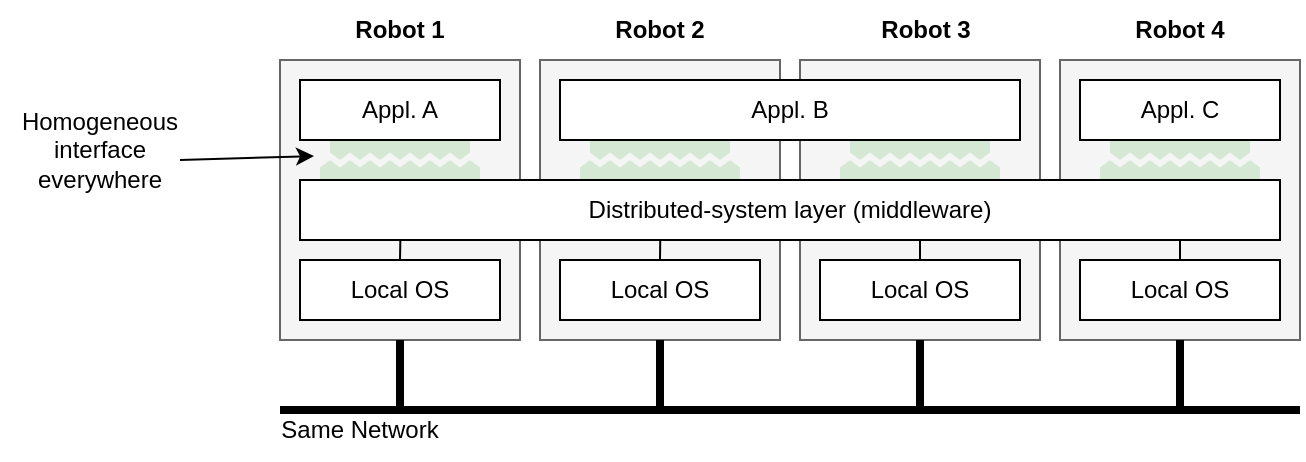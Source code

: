 <mxfile version="23.0.2" type="device">
  <diagram name="Page-1" id="V8XORH4J7gmvbQ9ELxqg">
    <mxGraphModel dx="1455" dy="979" grid="1" gridSize="10" guides="1" tooltips="1" connect="1" arrows="1" fold="1" page="1" pageScale="1" pageWidth="850" pageHeight="1100" math="0" shadow="0">
      <root>
        <mxCell id="0" />
        <mxCell id="1" parent="0" />
        <mxCell id="awQb5584e2MC6Suryxw2-7" value="" style="rounded=0;whiteSpace=wrap;html=1;fillColor=#f5f5f5;fontColor=#333333;strokeColor=#666666;" vertex="1" parent="1">
          <mxGeometry x="210" y="90" width="120" height="140" as="geometry" />
        </mxCell>
        <mxCell id="awQb5584e2MC6Suryxw2-101" style="edgeStyle=orthogonalEdgeStyle;rounded=0;orthogonalLoop=1;jettySize=auto;html=1;exitX=0.5;exitY=0;exitDx=0;exitDy=0;endArrow=none;endFill=0;" edge="1" parent="1" source="awQb5584e2MC6Suryxw2-2">
          <mxGeometry relative="1" as="geometry">
            <mxPoint x="270.174" y="179.936" as="targetPoint" />
          </mxGeometry>
        </mxCell>
        <mxCell id="awQb5584e2MC6Suryxw2-2" value="Local OS" style="rounded=0;whiteSpace=wrap;html=1;" vertex="1" parent="1">
          <mxGeometry x="220" y="190" width="100" height="30" as="geometry" />
        </mxCell>
        <mxCell id="awQb5584e2MC6Suryxw2-3" value="Local OS" style="rounded=0;whiteSpace=wrap;html=1;" vertex="1" parent="1">
          <mxGeometry x="350" y="190" width="100" height="30" as="geometry" />
        </mxCell>
        <mxCell id="awQb5584e2MC6Suryxw2-17" value="" style="group" vertex="1" connectable="0" parent="1">
          <mxGeometry x="230" y="140" width="80" height="10" as="geometry" />
        </mxCell>
        <mxCell id="awQb5584e2MC6Suryxw2-9" value="" style="shape=offPageConnector;whiteSpace=wrap;html=1;rotation=-180;fillColor=#d5e8d4;strokeColor=none;" vertex="1" parent="awQb5584e2MC6Suryxw2-17">
          <mxGeometry width="10" height="10" as="geometry" />
        </mxCell>
        <mxCell id="awQb5584e2MC6Suryxw2-10" value="" style="shape=offPageConnector;whiteSpace=wrap;html=1;rotation=-180;fillColor=#d5e8d4;strokeColor=none;" vertex="1" parent="awQb5584e2MC6Suryxw2-17">
          <mxGeometry x="10" width="10" height="10" as="geometry" />
        </mxCell>
        <mxCell id="awQb5584e2MC6Suryxw2-11" value="" style="shape=offPageConnector;whiteSpace=wrap;html=1;rotation=-180;fillColor=#d5e8d4;strokeColor=none;" vertex="1" parent="awQb5584e2MC6Suryxw2-17">
          <mxGeometry x="20" width="10" height="10" as="geometry" />
        </mxCell>
        <mxCell id="awQb5584e2MC6Suryxw2-12" value="" style="shape=offPageConnector;whiteSpace=wrap;html=1;rotation=-180;fillColor=#d5e8d4;strokeColor=none;" vertex="1" parent="awQb5584e2MC6Suryxw2-17">
          <mxGeometry x="30" width="10" height="10" as="geometry" />
        </mxCell>
        <mxCell id="awQb5584e2MC6Suryxw2-13" value="" style="shape=offPageConnector;whiteSpace=wrap;html=1;rotation=-180;fillColor=#d5e8d4;strokeColor=none;" vertex="1" parent="awQb5584e2MC6Suryxw2-17">
          <mxGeometry x="40" width="10" height="10" as="geometry" />
        </mxCell>
        <mxCell id="awQb5584e2MC6Suryxw2-14" value="" style="shape=offPageConnector;whiteSpace=wrap;html=1;rotation=-180;fillColor=#d5e8d4;strokeColor=none;" vertex="1" parent="awQb5584e2MC6Suryxw2-17">
          <mxGeometry x="50" width="10" height="10" as="geometry" />
        </mxCell>
        <mxCell id="awQb5584e2MC6Suryxw2-15" value="" style="shape=offPageConnector;whiteSpace=wrap;html=1;rotation=-180;fillColor=#d5e8d4;strokeColor=none;" vertex="1" parent="awQb5584e2MC6Suryxw2-17">
          <mxGeometry x="60" width="10" height="10" as="geometry" />
        </mxCell>
        <mxCell id="awQb5584e2MC6Suryxw2-16" value="" style="shape=offPageConnector;whiteSpace=wrap;html=1;rotation=-180;fillColor=#d5e8d4;strokeColor=none;" vertex="1" parent="awQb5584e2MC6Suryxw2-17">
          <mxGeometry x="70" width="10" height="10" as="geometry" />
        </mxCell>
        <mxCell id="awQb5584e2MC6Suryxw2-27" value="" style="group" vertex="1" connectable="0" parent="1">
          <mxGeometry x="235" y="130" width="70" height="10" as="geometry" />
        </mxCell>
        <mxCell id="awQb5584e2MC6Suryxw2-20" value="" style="shape=offPageConnector;whiteSpace=wrap;html=1;rotation=-360;fillColor=#d5e8d4;strokeColor=none;" vertex="1" parent="awQb5584e2MC6Suryxw2-27">
          <mxGeometry x="60" width="10" height="10" as="geometry" />
        </mxCell>
        <mxCell id="awQb5584e2MC6Suryxw2-21" value="" style="shape=offPageConnector;whiteSpace=wrap;html=1;rotation=-360;fillColor=#d5e8d4;strokeColor=none;" vertex="1" parent="awQb5584e2MC6Suryxw2-27">
          <mxGeometry x="50" width="10" height="10" as="geometry" />
        </mxCell>
        <mxCell id="awQb5584e2MC6Suryxw2-22" value="" style="shape=offPageConnector;whiteSpace=wrap;html=1;rotation=-360;fillColor=#d5e8d4;strokeColor=none;" vertex="1" parent="awQb5584e2MC6Suryxw2-27">
          <mxGeometry x="40" width="10" height="10" as="geometry" />
        </mxCell>
        <mxCell id="awQb5584e2MC6Suryxw2-23" value="" style="shape=offPageConnector;whiteSpace=wrap;html=1;rotation=-360;fillColor=#d5e8d4;strokeColor=none;" vertex="1" parent="awQb5584e2MC6Suryxw2-27">
          <mxGeometry x="30" width="10" height="10" as="geometry" />
        </mxCell>
        <mxCell id="awQb5584e2MC6Suryxw2-24" value="" style="shape=offPageConnector;whiteSpace=wrap;html=1;rotation=-360;fillColor=#d5e8d4;strokeColor=none;" vertex="1" parent="awQb5584e2MC6Suryxw2-27">
          <mxGeometry x="20" width="10" height="10" as="geometry" />
        </mxCell>
        <mxCell id="awQb5584e2MC6Suryxw2-25" value="" style="shape=offPageConnector;whiteSpace=wrap;html=1;rotation=-360;fillColor=#d5e8d4;strokeColor=none;" vertex="1" parent="awQb5584e2MC6Suryxw2-27">
          <mxGeometry x="10" width="10" height="10" as="geometry" />
        </mxCell>
        <mxCell id="awQb5584e2MC6Suryxw2-26" value="" style="shape=offPageConnector;whiteSpace=wrap;html=1;rotation=-360;fillColor=#d5e8d4;strokeColor=none;" vertex="1" parent="awQb5584e2MC6Suryxw2-27">
          <mxGeometry width="10" height="10" as="geometry" />
        </mxCell>
        <mxCell id="awQb5584e2MC6Suryxw2-5" value="Appl. A" style="rounded=0;whiteSpace=wrap;html=1;" vertex="1" parent="1">
          <mxGeometry x="220" y="100" width="100" height="30" as="geometry" />
        </mxCell>
        <mxCell id="awQb5584e2MC6Suryxw2-28" value="" style="rounded=0;whiteSpace=wrap;html=1;fillColor=#f5f5f5;fontColor=#333333;strokeColor=#666666;" vertex="1" parent="1">
          <mxGeometry x="340" y="90" width="120" height="140" as="geometry" />
        </mxCell>
        <mxCell id="awQb5584e2MC6Suryxw2-102" style="edgeStyle=orthogonalEdgeStyle;rounded=0;orthogonalLoop=1;jettySize=auto;html=1;exitX=0.5;exitY=0;exitDx=0;exitDy=0;endArrow=none;endFill=0;" edge="1" parent="1" source="awQb5584e2MC6Suryxw2-29">
          <mxGeometry relative="1" as="geometry">
            <mxPoint x="400.114" y="179.693" as="targetPoint" />
          </mxGeometry>
        </mxCell>
        <mxCell id="awQb5584e2MC6Suryxw2-29" value="Local OS" style="rounded=0;whiteSpace=wrap;html=1;" vertex="1" parent="1">
          <mxGeometry x="350" y="190" width="100" height="30" as="geometry" />
        </mxCell>
        <mxCell id="awQb5584e2MC6Suryxw2-30" value="" style="group" vertex="1" connectable="0" parent="1">
          <mxGeometry x="360" y="140" width="80" height="10" as="geometry" />
        </mxCell>
        <mxCell id="awQb5584e2MC6Suryxw2-31" value="" style="shape=offPageConnector;whiteSpace=wrap;html=1;rotation=-180;fillColor=#d5e8d4;strokeColor=none;" vertex="1" parent="awQb5584e2MC6Suryxw2-30">
          <mxGeometry width="10" height="10" as="geometry" />
        </mxCell>
        <mxCell id="awQb5584e2MC6Suryxw2-32" value="" style="shape=offPageConnector;whiteSpace=wrap;html=1;rotation=-180;fillColor=#d5e8d4;strokeColor=none;" vertex="1" parent="awQb5584e2MC6Suryxw2-30">
          <mxGeometry x="10" width="10" height="10" as="geometry" />
        </mxCell>
        <mxCell id="awQb5584e2MC6Suryxw2-33" value="" style="shape=offPageConnector;whiteSpace=wrap;html=1;rotation=-180;fillColor=#d5e8d4;strokeColor=none;" vertex="1" parent="awQb5584e2MC6Suryxw2-30">
          <mxGeometry x="20" width="10" height="10" as="geometry" />
        </mxCell>
        <mxCell id="awQb5584e2MC6Suryxw2-34" value="" style="shape=offPageConnector;whiteSpace=wrap;html=1;rotation=-180;fillColor=#d5e8d4;strokeColor=none;" vertex="1" parent="awQb5584e2MC6Suryxw2-30">
          <mxGeometry x="30" width="10" height="10" as="geometry" />
        </mxCell>
        <mxCell id="awQb5584e2MC6Suryxw2-35" value="" style="shape=offPageConnector;whiteSpace=wrap;html=1;rotation=-180;fillColor=#d5e8d4;strokeColor=none;" vertex="1" parent="awQb5584e2MC6Suryxw2-30">
          <mxGeometry x="40" width="10" height="10" as="geometry" />
        </mxCell>
        <mxCell id="awQb5584e2MC6Suryxw2-36" value="" style="shape=offPageConnector;whiteSpace=wrap;html=1;rotation=-180;fillColor=#d5e8d4;strokeColor=none;" vertex="1" parent="awQb5584e2MC6Suryxw2-30">
          <mxGeometry x="50" width="10" height="10" as="geometry" />
        </mxCell>
        <mxCell id="awQb5584e2MC6Suryxw2-37" value="" style="shape=offPageConnector;whiteSpace=wrap;html=1;rotation=-180;fillColor=#d5e8d4;strokeColor=none;" vertex="1" parent="awQb5584e2MC6Suryxw2-30">
          <mxGeometry x="60" width="10" height="10" as="geometry" />
        </mxCell>
        <mxCell id="awQb5584e2MC6Suryxw2-38" value="" style="shape=offPageConnector;whiteSpace=wrap;html=1;rotation=-180;fillColor=#d5e8d4;strokeColor=none;" vertex="1" parent="awQb5584e2MC6Suryxw2-30">
          <mxGeometry x="70" width="10" height="10" as="geometry" />
        </mxCell>
        <mxCell id="awQb5584e2MC6Suryxw2-39" value="" style="group" vertex="1" connectable="0" parent="1">
          <mxGeometry x="365" y="130" width="70" height="10" as="geometry" />
        </mxCell>
        <mxCell id="awQb5584e2MC6Suryxw2-40" value="" style="shape=offPageConnector;whiteSpace=wrap;html=1;rotation=-360;fillColor=#d5e8d4;strokeColor=none;" vertex="1" parent="awQb5584e2MC6Suryxw2-39">
          <mxGeometry x="60" width="10" height="10" as="geometry" />
        </mxCell>
        <mxCell id="awQb5584e2MC6Suryxw2-41" value="" style="shape=offPageConnector;whiteSpace=wrap;html=1;rotation=-360;fillColor=#d5e8d4;strokeColor=none;" vertex="1" parent="awQb5584e2MC6Suryxw2-39">
          <mxGeometry x="50" width="10" height="10" as="geometry" />
        </mxCell>
        <mxCell id="awQb5584e2MC6Suryxw2-42" value="" style="shape=offPageConnector;whiteSpace=wrap;html=1;rotation=-360;fillColor=#d5e8d4;strokeColor=none;" vertex="1" parent="awQb5584e2MC6Suryxw2-39">
          <mxGeometry x="40" width="10" height="10" as="geometry" />
        </mxCell>
        <mxCell id="awQb5584e2MC6Suryxw2-43" value="" style="shape=offPageConnector;whiteSpace=wrap;html=1;rotation=-360;fillColor=#d5e8d4;strokeColor=none;" vertex="1" parent="awQb5584e2MC6Suryxw2-39">
          <mxGeometry x="30" width="10" height="10" as="geometry" />
        </mxCell>
        <mxCell id="awQb5584e2MC6Suryxw2-44" value="" style="shape=offPageConnector;whiteSpace=wrap;html=1;rotation=-360;fillColor=#d5e8d4;strokeColor=none;" vertex="1" parent="awQb5584e2MC6Suryxw2-39">
          <mxGeometry x="20" width="10" height="10" as="geometry" />
        </mxCell>
        <mxCell id="awQb5584e2MC6Suryxw2-45" value="" style="shape=offPageConnector;whiteSpace=wrap;html=1;rotation=-360;fillColor=#d5e8d4;strokeColor=none;" vertex="1" parent="awQb5584e2MC6Suryxw2-39">
          <mxGeometry x="10" width="10" height="10" as="geometry" />
        </mxCell>
        <mxCell id="awQb5584e2MC6Suryxw2-46" value="" style="shape=offPageConnector;whiteSpace=wrap;html=1;rotation=-360;fillColor=#d5e8d4;strokeColor=none;" vertex="1" parent="awQb5584e2MC6Suryxw2-39">
          <mxGeometry width="10" height="10" as="geometry" />
        </mxCell>
        <mxCell id="awQb5584e2MC6Suryxw2-48" value="" style="rounded=0;whiteSpace=wrap;html=1;fillColor=#f5f5f5;fontColor=#333333;strokeColor=#666666;" vertex="1" parent="1">
          <mxGeometry x="470" y="90" width="120" height="140" as="geometry" />
        </mxCell>
        <mxCell id="awQb5584e2MC6Suryxw2-103" style="rounded=0;orthogonalLoop=1;jettySize=auto;html=1;exitX=0.5;exitY=0;exitDx=0;exitDy=0;endArrow=none;endFill=0;" edge="1" parent="1" source="awQb5584e2MC6Suryxw2-49">
          <mxGeometry relative="1" as="geometry">
            <mxPoint x="530" y="180" as="targetPoint" />
          </mxGeometry>
        </mxCell>
        <mxCell id="awQb5584e2MC6Suryxw2-49" value="Local OS" style="rounded=0;whiteSpace=wrap;html=1;" vertex="1" parent="1">
          <mxGeometry x="480" y="190" width="100" height="30" as="geometry" />
        </mxCell>
        <mxCell id="awQb5584e2MC6Suryxw2-50" value="" style="group" vertex="1" connectable="0" parent="1">
          <mxGeometry x="490" y="140" width="80" height="10" as="geometry" />
        </mxCell>
        <mxCell id="awQb5584e2MC6Suryxw2-51" value="" style="shape=offPageConnector;whiteSpace=wrap;html=1;rotation=-180;fillColor=#d5e8d4;strokeColor=none;" vertex="1" parent="awQb5584e2MC6Suryxw2-50">
          <mxGeometry width="10" height="10" as="geometry" />
        </mxCell>
        <mxCell id="awQb5584e2MC6Suryxw2-52" value="" style="shape=offPageConnector;whiteSpace=wrap;html=1;rotation=-180;fillColor=#d5e8d4;strokeColor=none;" vertex="1" parent="awQb5584e2MC6Suryxw2-50">
          <mxGeometry x="10" width="10" height="10" as="geometry" />
        </mxCell>
        <mxCell id="awQb5584e2MC6Suryxw2-53" value="" style="shape=offPageConnector;whiteSpace=wrap;html=1;rotation=-180;fillColor=#d5e8d4;strokeColor=none;" vertex="1" parent="awQb5584e2MC6Suryxw2-50">
          <mxGeometry x="20" width="10" height="10" as="geometry" />
        </mxCell>
        <mxCell id="awQb5584e2MC6Suryxw2-54" value="" style="shape=offPageConnector;whiteSpace=wrap;html=1;rotation=-180;fillColor=#d5e8d4;strokeColor=none;" vertex="1" parent="awQb5584e2MC6Suryxw2-50">
          <mxGeometry x="30" width="10" height="10" as="geometry" />
        </mxCell>
        <mxCell id="awQb5584e2MC6Suryxw2-55" value="" style="shape=offPageConnector;whiteSpace=wrap;html=1;rotation=-180;fillColor=#d5e8d4;strokeColor=none;" vertex="1" parent="awQb5584e2MC6Suryxw2-50">
          <mxGeometry x="40" width="10" height="10" as="geometry" />
        </mxCell>
        <mxCell id="awQb5584e2MC6Suryxw2-56" value="" style="shape=offPageConnector;whiteSpace=wrap;html=1;rotation=-180;fillColor=#d5e8d4;strokeColor=none;" vertex="1" parent="awQb5584e2MC6Suryxw2-50">
          <mxGeometry x="50" width="10" height="10" as="geometry" />
        </mxCell>
        <mxCell id="awQb5584e2MC6Suryxw2-57" value="" style="shape=offPageConnector;whiteSpace=wrap;html=1;rotation=-180;fillColor=#d5e8d4;strokeColor=none;" vertex="1" parent="awQb5584e2MC6Suryxw2-50">
          <mxGeometry x="60" width="10" height="10" as="geometry" />
        </mxCell>
        <mxCell id="awQb5584e2MC6Suryxw2-58" value="" style="shape=offPageConnector;whiteSpace=wrap;html=1;rotation=-180;fillColor=#d5e8d4;strokeColor=none;" vertex="1" parent="awQb5584e2MC6Suryxw2-50">
          <mxGeometry x="70" width="10" height="10" as="geometry" />
        </mxCell>
        <mxCell id="awQb5584e2MC6Suryxw2-59" value="" style="group" vertex="1" connectable="0" parent="1">
          <mxGeometry x="495" y="130" width="70" height="10" as="geometry" />
        </mxCell>
        <mxCell id="awQb5584e2MC6Suryxw2-60" value="" style="shape=offPageConnector;whiteSpace=wrap;html=1;rotation=-360;fillColor=#d5e8d4;strokeColor=none;" vertex="1" parent="awQb5584e2MC6Suryxw2-59">
          <mxGeometry x="60" width="10" height="10" as="geometry" />
        </mxCell>
        <mxCell id="awQb5584e2MC6Suryxw2-61" value="" style="shape=offPageConnector;whiteSpace=wrap;html=1;rotation=-360;fillColor=#d5e8d4;strokeColor=none;" vertex="1" parent="awQb5584e2MC6Suryxw2-59">
          <mxGeometry x="50" width="10" height="10" as="geometry" />
        </mxCell>
        <mxCell id="awQb5584e2MC6Suryxw2-62" value="" style="shape=offPageConnector;whiteSpace=wrap;html=1;rotation=-360;fillColor=#d5e8d4;strokeColor=none;" vertex="1" parent="awQb5584e2MC6Suryxw2-59">
          <mxGeometry x="40" width="10" height="10" as="geometry" />
        </mxCell>
        <mxCell id="awQb5584e2MC6Suryxw2-63" value="" style="shape=offPageConnector;whiteSpace=wrap;html=1;rotation=-360;fillColor=#d5e8d4;strokeColor=none;" vertex="1" parent="awQb5584e2MC6Suryxw2-59">
          <mxGeometry x="30" width="10" height="10" as="geometry" />
        </mxCell>
        <mxCell id="awQb5584e2MC6Suryxw2-64" value="" style="shape=offPageConnector;whiteSpace=wrap;html=1;rotation=-360;fillColor=#d5e8d4;strokeColor=none;" vertex="1" parent="awQb5584e2MC6Suryxw2-59">
          <mxGeometry x="20" width="10" height="10" as="geometry" />
        </mxCell>
        <mxCell id="awQb5584e2MC6Suryxw2-65" value="" style="shape=offPageConnector;whiteSpace=wrap;html=1;rotation=-360;fillColor=#d5e8d4;strokeColor=none;" vertex="1" parent="awQb5584e2MC6Suryxw2-59">
          <mxGeometry x="10" width="10" height="10" as="geometry" />
        </mxCell>
        <mxCell id="awQb5584e2MC6Suryxw2-66" value="" style="shape=offPageConnector;whiteSpace=wrap;html=1;rotation=-360;fillColor=#d5e8d4;strokeColor=none;" vertex="1" parent="awQb5584e2MC6Suryxw2-59">
          <mxGeometry width="10" height="10" as="geometry" />
        </mxCell>
        <mxCell id="awQb5584e2MC6Suryxw2-69" value="" style="rounded=0;whiteSpace=wrap;html=1;fillColor=#f5f5f5;fontColor=#333333;strokeColor=#666666;" vertex="1" parent="1">
          <mxGeometry x="600" y="90" width="120" height="140" as="geometry" />
        </mxCell>
        <mxCell id="awQb5584e2MC6Suryxw2-104" style="edgeStyle=orthogonalEdgeStyle;rounded=0;orthogonalLoop=1;jettySize=auto;html=1;exitX=0.5;exitY=0;exitDx=0;exitDy=0;endArrow=none;endFill=0;" edge="1" parent="1" source="awQb5584e2MC6Suryxw2-70">
          <mxGeometry relative="1" as="geometry">
            <mxPoint x="659.992" y="178.966" as="targetPoint" />
          </mxGeometry>
        </mxCell>
        <mxCell id="awQb5584e2MC6Suryxw2-70" value="Local OS" style="rounded=0;whiteSpace=wrap;html=1;" vertex="1" parent="1">
          <mxGeometry x="610" y="190" width="100" height="30" as="geometry" />
        </mxCell>
        <mxCell id="awQb5584e2MC6Suryxw2-71" value="" style="group" vertex="1" connectable="0" parent="1">
          <mxGeometry x="620" y="140" width="80" height="10" as="geometry" />
        </mxCell>
        <mxCell id="awQb5584e2MC6Suryxw2-72" value="" style="shape=offPageConnector;whiteSpace=wrap;html=1;rotation=-180;fillColor=#d5e8d4;strokeColor=none;" vertex="1" parent="awQb5584e2MC6Suryxw2-71">
          <mxGeometry width="10" height="10" as="geometry" />
        </mxCell>
        <mxCell id="awQb5584e2MC6Suryxw2-73" value="" style="shape=offPageConnector;whiteSpace=wrap;html=1;rotation=-180;fillColor=#d5e8d4;strokeColor=none;" vertex="1" parent="awQb5584e2MC6Suryxw2-71">
          <mxGeometry x="10" width="10" height="10" as="geometry" />
        </mxCell>
        <mxCell id="awQb5584e2MC6Suryxw2-74" value="" style="shape=offPageConnector;whiteSpace=wrap;html=1;rotation=-180;fillColor=#d5e8d4;strokeColor=none;" vertex="1" parent="awQb5584e2MC6Suryxw2-71">
          <mxGeometry x="20" width="10" height="10" as="geometry" />
        </mxCell>
        <mxCell id="awQb5584e2MC6Suryxw2-75" value="" style="shape=offPageConnector;whiteSpace=wrap;html=1;rotation=-180;fillColor=#d5e8d4;strokeColor=none;" vertex="1" parent="awQb5584e2MC6Suryxw2-71">
          <mxGeometry x="30" width="10" height="10" as="geometry" />
        </mxCell>
        <mxCell id="awQb5584e2MC6Suryxw2-76" value="" style="shape=offPageConnector;whiteSpace=wrap;html=1;rotation=-180;fillColor=#d5e8d4;strokeColor=none;" vertex="1" parent="awQb5584e2MC6Suryxw2-71">
          <mxGeometry x="40" width="10" height="10" as="geometry" />
        </mxCell>
        <mxCell id="awQb5584e2MC6Suryxw2-77" value="" style="shape=offPageConnector;whiteSpace=wrap;html=1;rotation=-180;fillColor=#d5e8d4;strokeColor=none;" vertex="1" parent="awQb5584e2MC6Suryxw2-71">
          <mxGeometry x="50" width="10" height="10" as="geometry" />
        </mxCell>
        <mxCell id="awQb5584e2MC6Suryxw2-78" value="" style="shape=offPageConnector;whiteSpace=wrap;html=1;rotation=-180;fillColor=#d5e8d4;strokeColor=none;" vertex="1" parent="awQb5584e2MC6Suryxw2-71">
          <mxGeometry x="60" width="10" height="10" as="geometry" />
        </mxCell>
        <mxCell id="awQb5584e2MC6Suryxw2-79" value="" style="shape=offPageConnector;whiteSpace=wrap;html=1;rotation=-180;fillColor=#d5e8d4;strokeColor=none;" vertex="1" parent="awQb5584e2MC6Suryxw2-71">
          <mxGeometry x="70" width="10" height="10" as="geometry" />
        </mxCell>
        <mxCell id="awQb5584e2MC6Suryxw2-80" value="" style="group" vertex="1" connectable="0" parent="1">
          <mxGeometry x="625" y="130" width="70" height="10" as="geometry" />
        </mxCell>
        <mxCell id="awQb5584e2MC6Suryxw2-81" value="" style="shape=offPageConnector;whiteSpace=wrap;html=1;rotation=-360;fillColor=#d5e8d4;strokeColor=none;" vertex="1" parent="awQb5584e2MC6Suryxw2-80">
          <mxGeometry x="60" width="10" height="10" as="geometry" />
        </mxCell>
        <mxCell id="awQb5584e2MC6Suryxw2-82" value="" style="shape=offPageConnector;whiteSpace=wrap;html=1;rotation=-360;fillColor=#d5e8d4;strokeColor=none;" vertex="1" parent="awQb5584e2MC6Suryxw2-80">
          <mxGeometry x="50" width="10" height="10" as="geometry" />
        </mxCell>
        <mxCell id="awQb5584e2MC6Suryxw2-83" value="" style="shape=offPageConnector;whiteSpace=wrap;html=1;rotation=-360;fillColor=#d5e8d4;strokeColor=none;" vertex="1" parent="awQb5584e2MC6Suryxw2-80">
          <mxGeometry x="40" width="10" height="10" as="geometry" />
        </mxCell>
        <mxCell id="awQb5584e2MC6Suryxw2-84" value="" style="shape=offPageConnector;whiteSpace=wrap;html=1;rotation=-360;fillColor=#d5e8d4;strokeColor=none;" vertex="1" parent="awQb5584e2MC6Suryxw2-80">
          <mxGeometry x="30" width="10" height="10" as="geometry" />
        </mxCell>
        <mxCell id="awQb5584e2MC6Suryxw2-85" value="" style="shape=offPageConnector;whiteSpace=wrap;html=1;rotation=-360;fillColor=#d5e8d4;strokeColor=none;" vertex="1" parent="awQb5584e2MC6Suryxw2-80">
          <mxGeometry x="20" width="10" height="10" as="geometry" />
        </mxCell>
        <mxCell id="awQb5584e2MC6Suryxw2-86" value="" style="shape=offPageConnector;whiteSpace=wrap;html=1;rotation=-360;fillColor=#d5e8d4;strokeColor=none;" vertex="1" parent="awQb5584e2MC6Suryxw2-80">
          <mxGeometry x="10" width="10" height="10" as="geometry" />
        </mxCell>
        <mxCell id="awQb5584e2MC6Suryxw2-87" value="" style="shape=offPageConnector;whiteSpace=wrap;html=1;rotation=-360;fillColor=#d5e8d4;strokeColor=none;" vertex="1" parent="awQb5584e2MC6Suryxw2-80">
          <mxGeometry width="10" height="10" as="geometry" />
        </mxCell>
        <mxCell id="awQb5584e2MC6Suryxw2-88" value="Appl. C" style="rounded=0;whiteSpace=wrap;html=1;" vertex="1" parent="1">
          <mxGeometry x="610" y="100" width="100" height="30" as="geometry" />
        </mxCell>
        <mxCell id="awQb5584e2MC6Suryxw2-4" value="Distributed-system layer (middleware)" style="rounded=0;whiteSpace=wrap;html=1;" vertex="1" parent="1">
          <mxGeometry x="220" y="150" width="490" height="30" as="geometry" />
        </mxCell>
        <mxCell id="awQb5584e2MC6Suryxw2-47" value="Appl. B" style="rounded=0;whiteSpace=wrap;html=1;" vertex="1" parent="1">
          <mxGeometry x="350" y="100" width="230" height="30" as="geometry" />
        </mxCell>
        <mxCell id="awQb5584e2MC6Suryxw2-89" value="" style="line;strokeWidth=4;html=1;perimeter=backbonePerimeter;points=[];outlineConnect=0;" vertex="1" parent="1">
          <mxGeometry x="210" y="260" width="510" height="10" as="geometry" />
        </mxCell>
        <mxCell id="awQb5584e2MC6Suryxw2-90" value="" style="line;strokeWidth=4;html=1;perimeter=backbonePerimeter;points=[];outlineConnect=0;rotation=-90;" vertex="1" parent="1">
          <mxGeometry x="252.5" y="242.5" width="35" height="10" as="geometry" />
        </mxCell>
        <mxCell id="awQb5584e2MC6Suryxw2-91" value="" style="line;strokeWidth=4;html=1;perimeter=backbonePerimeter;points=[];outlineConnect=0;rotation=-90;" vertex="1" parent="1">
          <mxGeometry x="382.5" y="242.5" width="35" height="10" as="geometry" />
        </mxCell>
        <mxCell id="awQb5584e2MC6Suryxw2-92" value="" style="line;strokeWidth=4;html=1;perimeter=backbonePerimeter;points=[];outlineConnect=0;rotation=-90;" vertex="1" parent="1">
          <mxGeometry x="512.5" y="242.5" width="35" height="10" as="geometry" />
        </mxCell>
        <mxCell id="awQb5584e2MC6Suryxw2-93" value="" style="line;strokeWidth=4;html=1;perimeter=backbonePerimeter;points=[];outlineConnect=0;rotation=-90;" vertex="1" parent="1">
          <mxGeometry x="642.5" y="242.5" width="35" height="10" as="geometry" />
        </mxCell>
        <mxCell id="awQb5584e2MC6Suryxw2-94" value="Same Network" style="text;html=1;strokeColor=none;fillColor=none;align=center;verticalAlign=middle;whiteSpace=wrap;rounded=0;" vertex="1" parent="1">
          <mxGeometry x="195" y="260" width="110" height="30" as="geometry" />
        </mxCell>
        <mxCell id="awQb5584e2MC6Suryxw2-95" value="Homogeneous interface everywhere" style="text;html=1;strokeColor=none;fillColor=none;align=center;verticalAlign=middle;whiteSpace=wrap;rounded=0;" vertex="1" parent="1">
          <mxGeometry x="70" y="110" width="100" height="50" as="geometry" />
        </mxCell>
        <mxCell id="awQb5584e2MC6Suryxw2-96" value="" style="endArrow=classic;html=1;rounded=0;" edge="1" parent="1">
          <mxGeometry width="50" height="50" relative="1" as="geometry">
            <mxPoint x="160" y="140" as="sourcePoint" />
            <mxPoint x="227" y="138" as="targetPoint" />
          </mxGeometry>
        </mxCell>
        <mxCell id="awQb5584e2MC6Suryxw2-97" value="Robot 1" style="text;html=1;strokeColor=none;fillColor=none;align=center;verticalAlign=middle;whiteSpace=wrap;rounded=0;fontStyle=1" vertex="1" parent="1">
          <mxGeometry x="240" y="60" width="60" height="30" as="geometry" />
        </mxCell>
        <mxCell id="awQb5584e2MC6Suryxw2-98" value="Robot 2" style="text;html=1;strokeColor=none;fillColor=none;align=center;verticalAlign=middle;whiteSpace=wrap;rounded=0;fontStyle=1" vertex="1" parent="1">
          <mxGeometry x="370" y="60" width="60" height="30" as="geometry" />
        </mxCell>
        <mxCell id="awQb5584e2MC6Suryxw2-99" value="Robot 3" style="text;html=1;strokeColor=none;fillColor=none;align=center;verticalAlign=middle;whiteSpace=wrap;rounded=0;fontStyle=1" vertex="1" parent="1">
          <mxGeometry x="502.5" y="60" width="60" height="30" as="geometry" />
        </mxCell>
        <mxCell id="awQb5584e2MC6Suryxw2-100" value="Robot 4" style="text;html=1;strokeColor=none;fillColor=none;align=center;verticalAlign=middle;whiteSpace=wrap;rounded=0;fontStyle=1" vertex="1" parent="1">
          <mxGeometry x="630" y="60" width="60" height="30" as="geometry" />
        </mxCell>
      </root>
    </mxGraphModel>
  </diagram>
</mxfile>
